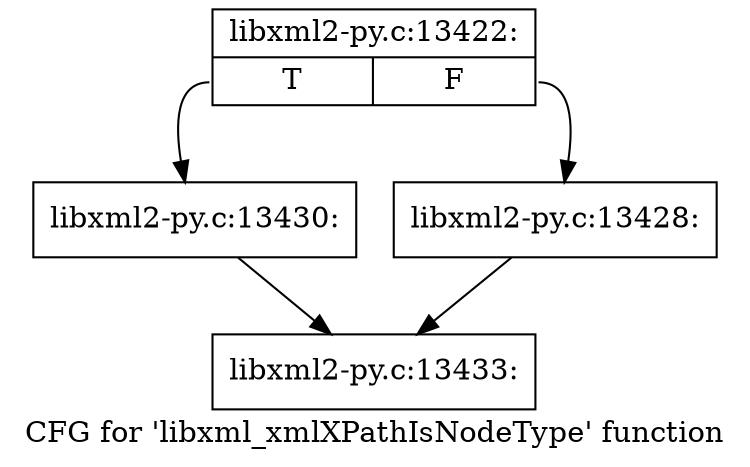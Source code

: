 digraph "CFG for 'libxml_xmlXPathIsNodeType' function" {
	label="CFG for 'libxml_xmlXPathIsNodeType' function";

	Node0x481d990 [shape=record,label="{libxml2-py.c:13422:|{<s0>T|<s1>F}}"];
	Node0x481d990:s0 -> Node0x48271f0;
	Node0x481d990:s1 -> Node0x48271a0;
	Node0x48271a0 [shape=record,label="{libxml2-py.c:13428:}"];
	Node0x48271a0 -> Node0x481c6b0;
	Node0x48271f0 [shape=record,label="{libxml2-py.c:13430:}"];
	Node0x48271f0 -> Node0x481c6b0;
	Node0x481c6b0 [shape=record,label="{libxml2-py.c:13433:}"];
}
